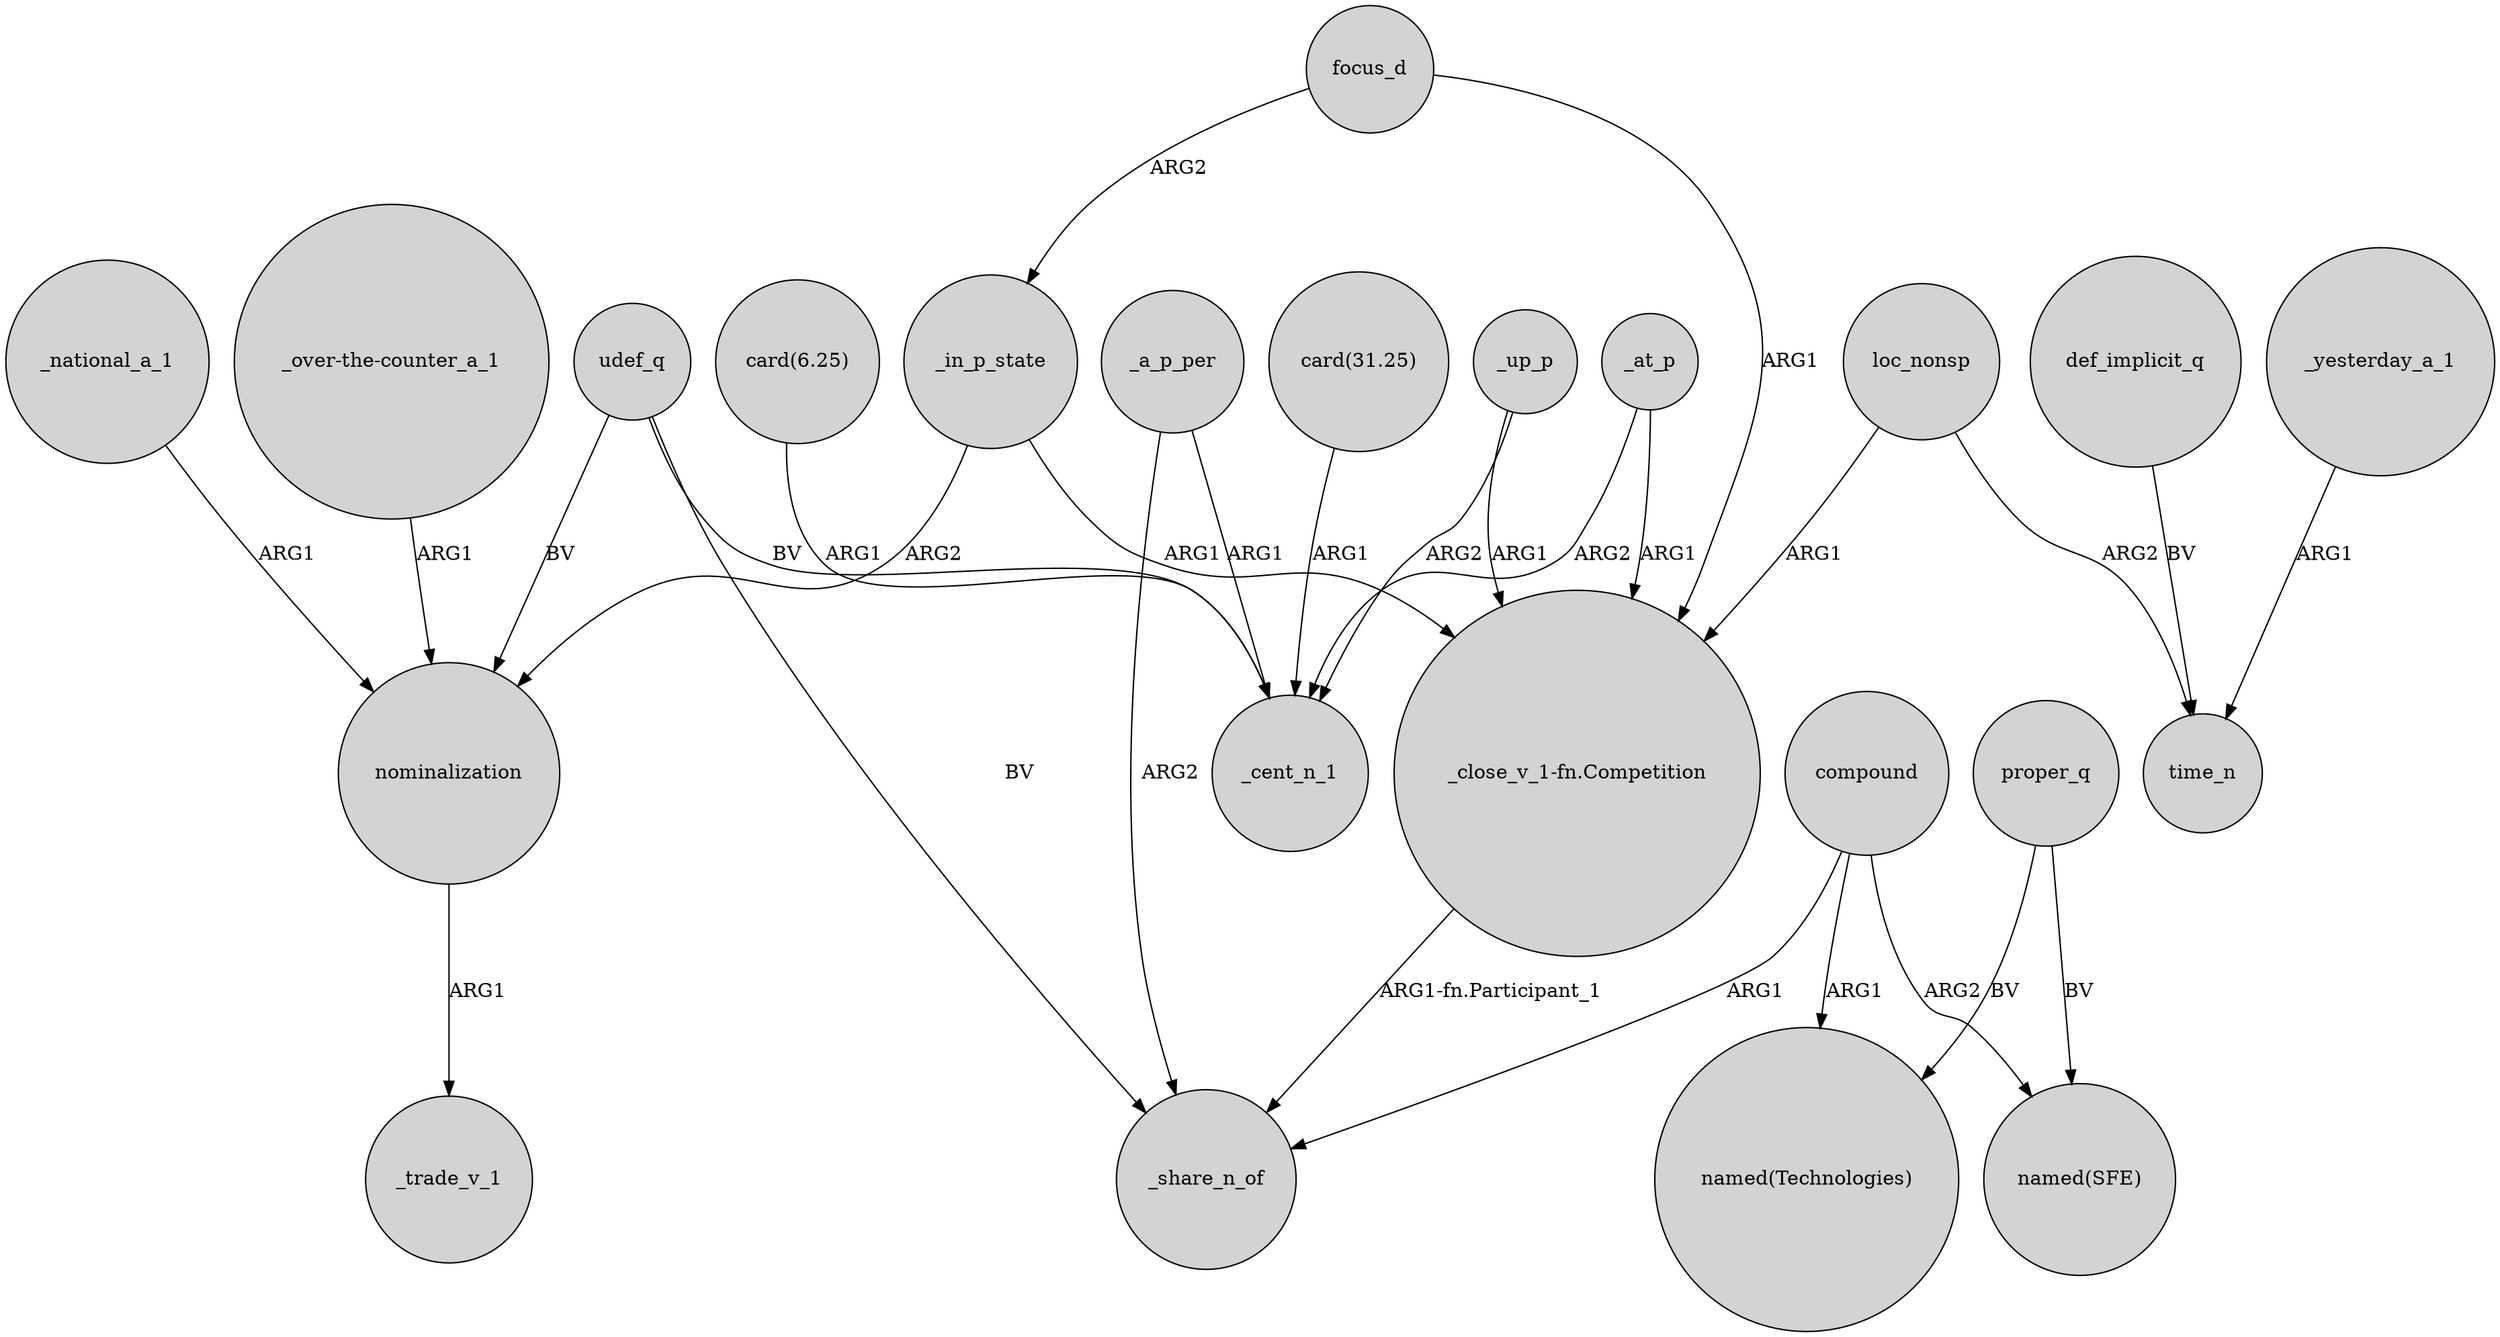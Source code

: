 digraph {
	node [shape=circle style=filled]
	_in_p_state -> nominalization [label=ARG2]
	proper_q -> "named(Technologies)" [label=BV]
	focus_d -> _in_p_state [label=ARG2]
	loc_nonsp -> "_close_v_1-fn.Competition" [label=ARG1]
	_at_p -> "_close_v_1-fn.Competition" [label=ARG1]
	_a_p_per -> _cent_n_1 [label=ARG1]
	compound -> _share_n_of [label=ARG1]
	"_over-the-counter_a_1" -> nominalization [label=ARG1]
	_up_p -> "_close_v_1-fn.Competition" [label=ARG1]
	proper_q -> "named(SFE)" [label=BV]
	udef_q -> nominalization [label=BV]
	compound -> "named(SFE)" [label=ARG2]
	_yesterday_a_1 -> time_n [label=ARG1]
	_at_p -> _cent_n_1 [label=ARG2]
	_up_p -> _cent_n_1 [label=ARG2]
	udef_q -> _cent_n_1 [label=BV]
	focus_d -> "_close_v_1-fn.Competition" [label=ARG1]
	_a_p_per -> _share_n_of [label=ARG2]
	_in_p_state -> "_close_v_1-fn.Competition" [label=ARG1]
	udef_q -> _share_n_of [label=BV]
	"card(31.25)" -> _cent_n_1 [label=ARG1]
	loc_nonsp -> time_n [label=ARG2]
	"card(6.25)" -> _cent_n_1 [label=ARG1]
	compound -> "named(Technologies)" [label=ARG1]
	def_implicit_q -> time_n [label=BV]
	_national_a_1 -> nominalization [label=ARG1]
	"_close_v_1-fn.Competition" -> _share_n_of [label="ARG1-fn.Participant_1"]
	nominalization -> _trade_v_1 [label=ARG1]
}
